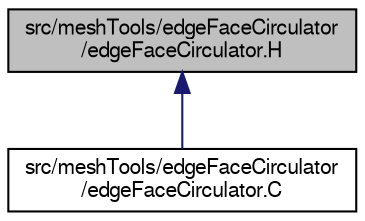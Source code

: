 digraph "src/meshTools/edgeFaceCirculator/edgeFaceCirculator.H"
{
  bgcolor="transparent";
  edge [fontname="FreeSans",fontsize="10",labelfontname="FreeSans",labelfontsize="10"];
  node [fontname="FreeSans",fontsize="10",shape=record];
  Node163 [label="src/meshTools/edgeFaceCirculator\l/edgeFaceCirculator.H",height=0.2,width=0.4,color="black", fillcolor="grey75", style="filled", fontcolor="black"];
  Node163 -> Node164 [dir="back",color="midnightblue",fontsize="10",style="solid",fontname="FreeSans"];
  Node164 [label="src/meshTools/edgeFaceCirculator\l/edgeFaceCirculator.C",height=0.2,width=0.4,color="black",URL="$a07538.html"];
}
